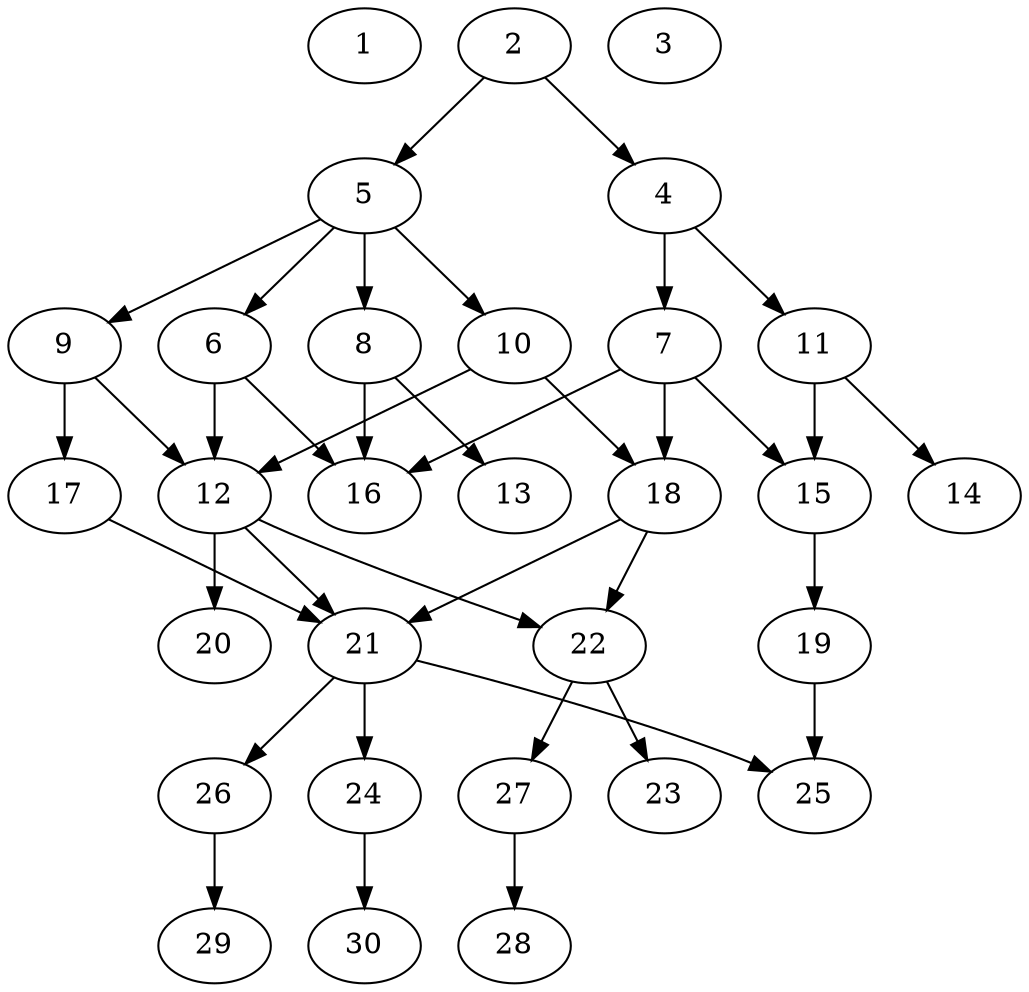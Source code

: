// DAG automatically generated by daggen at Fri Jul 29 10:40:32 2022
// daggen.exe --dot -n 30 --ccr 0.5 --fat 0.5 --regular 0.5 --density 0.5 -o data\30/random_30_64.gv 
digraph G {
  1 [compute_size="5529927680", trans_size="1005962", result_size="0", ram="1710704",alpha="0.11"]
  2 [compute_size="4486737920", trans_size="73401", result_size="9216", ram="34724432",alpha="0.05"]
  2 -> 4 [size ="9216"]
  2 -> 5 [size ="9216"]
  3 [compute_size="26855473152", trans_size="930292", result_size="0", ram="8843456",alpha="0.15"]
  4 [compute_size="368293445632", trans_size="121898", result_size="9216", ram="25554656",alpha="0.20"]
  4 -> 7 [size ="9216"]
  4 -> 11 [size ="9216"]
  5 [compute_size="16171941888", trans_size="542287", result_size="13312", ram="1230752",alpha="0.08"]
  5 -> 6 [size ="13312"]
  5 -> 8 [size ="13312"]
  5 -> 9 [size ="13312"]
  5 -> 10 [size ="13312"]
  6 [compute_size="549755813888", trans_size="216685", result_size="91136", ram="33143600",alpha="0.01"]
  6 -> 12 [size ="91136"]
  6 -> 16 [size ="91136"]
  7 [compute_size="782757789696", trans_size="752609", result_size="54272", ram="42837680",alpha="0.10"]
  7 -> 15 [size ="54272"]
  7 -> 16 [size ="54272"]
  7 -> 18 [size ="54272"]
  8 [compute_size="37053030400", trans_size="652995", result_size="1024", ram="42831344",alpha="0.05"]
  8 -> 13 [size ="1024"]
  8 -> 16 [size ="1024"]
  9 [compute_size="93226435655", trans_size="155913", result_size="9216", ram="34607216",alpha="0.07"]
  9 -> 12 [size ="9216"]
  9 -> 17 [size ="9216"]
  10 [compute_size="2523904000", trans_size="409393", result_size="1024", ram="30083312",alpha="0.08"]
  10 -> 12 [size ="1024"]
  10 -> 18 [size ="1024"]
  11 [compute_size="68719476736", trans_size="964466", result_size="74752", ram="32747600",alpha="0.10"]
  11 -> 14 [size ="74752"]
  11 -> 15 [size ="74752"]
  12 [compute_size="549755813888", trans_size="528796", result_size="91136", ram="35342192",alpha="0.17"]
  12 -> 20 [size ="91136"]
  12 -> 21 [size ="91136"]
  12 -> 22 [size ="91136"]
  13 [compute_size="17932345344", trans_size="940809", result_size="0", ram="1066016",alpha="0.07"]
  14 [compute_size="37865881600", trans_size="913764", result_size="0", ram="24059360",alpha="0.10"]
  15 [compute_size="68719476736", trans_size="432091", result_size="74752", ram="17544368",alpha="0.05"]
  15 -> 19 [size ="74752"]
  16 [compute_size="549755813888", trans_size="1043589", result_size="0", ram="46086464",alpha="0.14"]
  17 [compute_size="549755813888", trans_size="706734", result_size="91136", ram="9027200",alpha="0.06"]
  17 -> 21 [size ="91136"]
  18 [compute_size="1013104640", trans_size="980035", result_size="70656", ram="40765808",alpha="0.09"]
  18 -> 21 [size ="70656"]
  18 -> 22 [size ="70656"]
  19 [compute_size="705077091063", trans_size="697463", result_size="1024", ram="34236560",alpha="0.15"]
  19 -> 25 [size ="1024"]
  20 [compute_size="31162368000", trans_size="599287", result_size="0", ram="9497648",alpha="0.12"]
  21 [compute_size="795675213823", trans_size="825178", result_size="54272", ram="33256064",alpha="0.07"]
  21 -> 24 [size ="54272"]
  21 -> 25 [size ="54272"]
  21 -> 26 [size ="54272"]
  22 [compute_size="28991029248", trans_size="749029", result_size="29696", ram="5944736",alpha="0.01"]
  22 -> 23 [size ="29696"]
  22 -> 27 [size ="29696"]
  23 [compute_size="624911712256", trans_size="57193", result_size="0", ram="11816624",alpha="0.09"]
  24 [compute_size="13109964800", trans_size="78229", result_size="1024", ram="42796496",alpha="0.12"]
  24 -> 30 [size ="1024"]
  25 [compute_size="1073741824000", trans_size="111732", result_size="0", ram="45630272",alpha="0.18"]
  26 [compute_size="134217728000", trans_size="667029", result_size="1024", ram="39989648",alpha="0.05"]
  26 -> 29 [size ="1024"]
  27 [compute_size="68719476736", trans_size="866834", result_size="74752", ram="35050736",alpha="0.09"]
  27 -> 28 [size ="74752"]
  28 [compute_size="28265676800", trans_size="490210", result_size="0", ram="17167376",alpha="0.00"]
  29 [compute_size="134217728000", trans_size="886431", result_size="0", ram="48603440",alpha="0.18"]
  30 [compute_size="24707358720", trans_size="507889", result_size="0", ram="32362688",alpha="0.17"]
}
